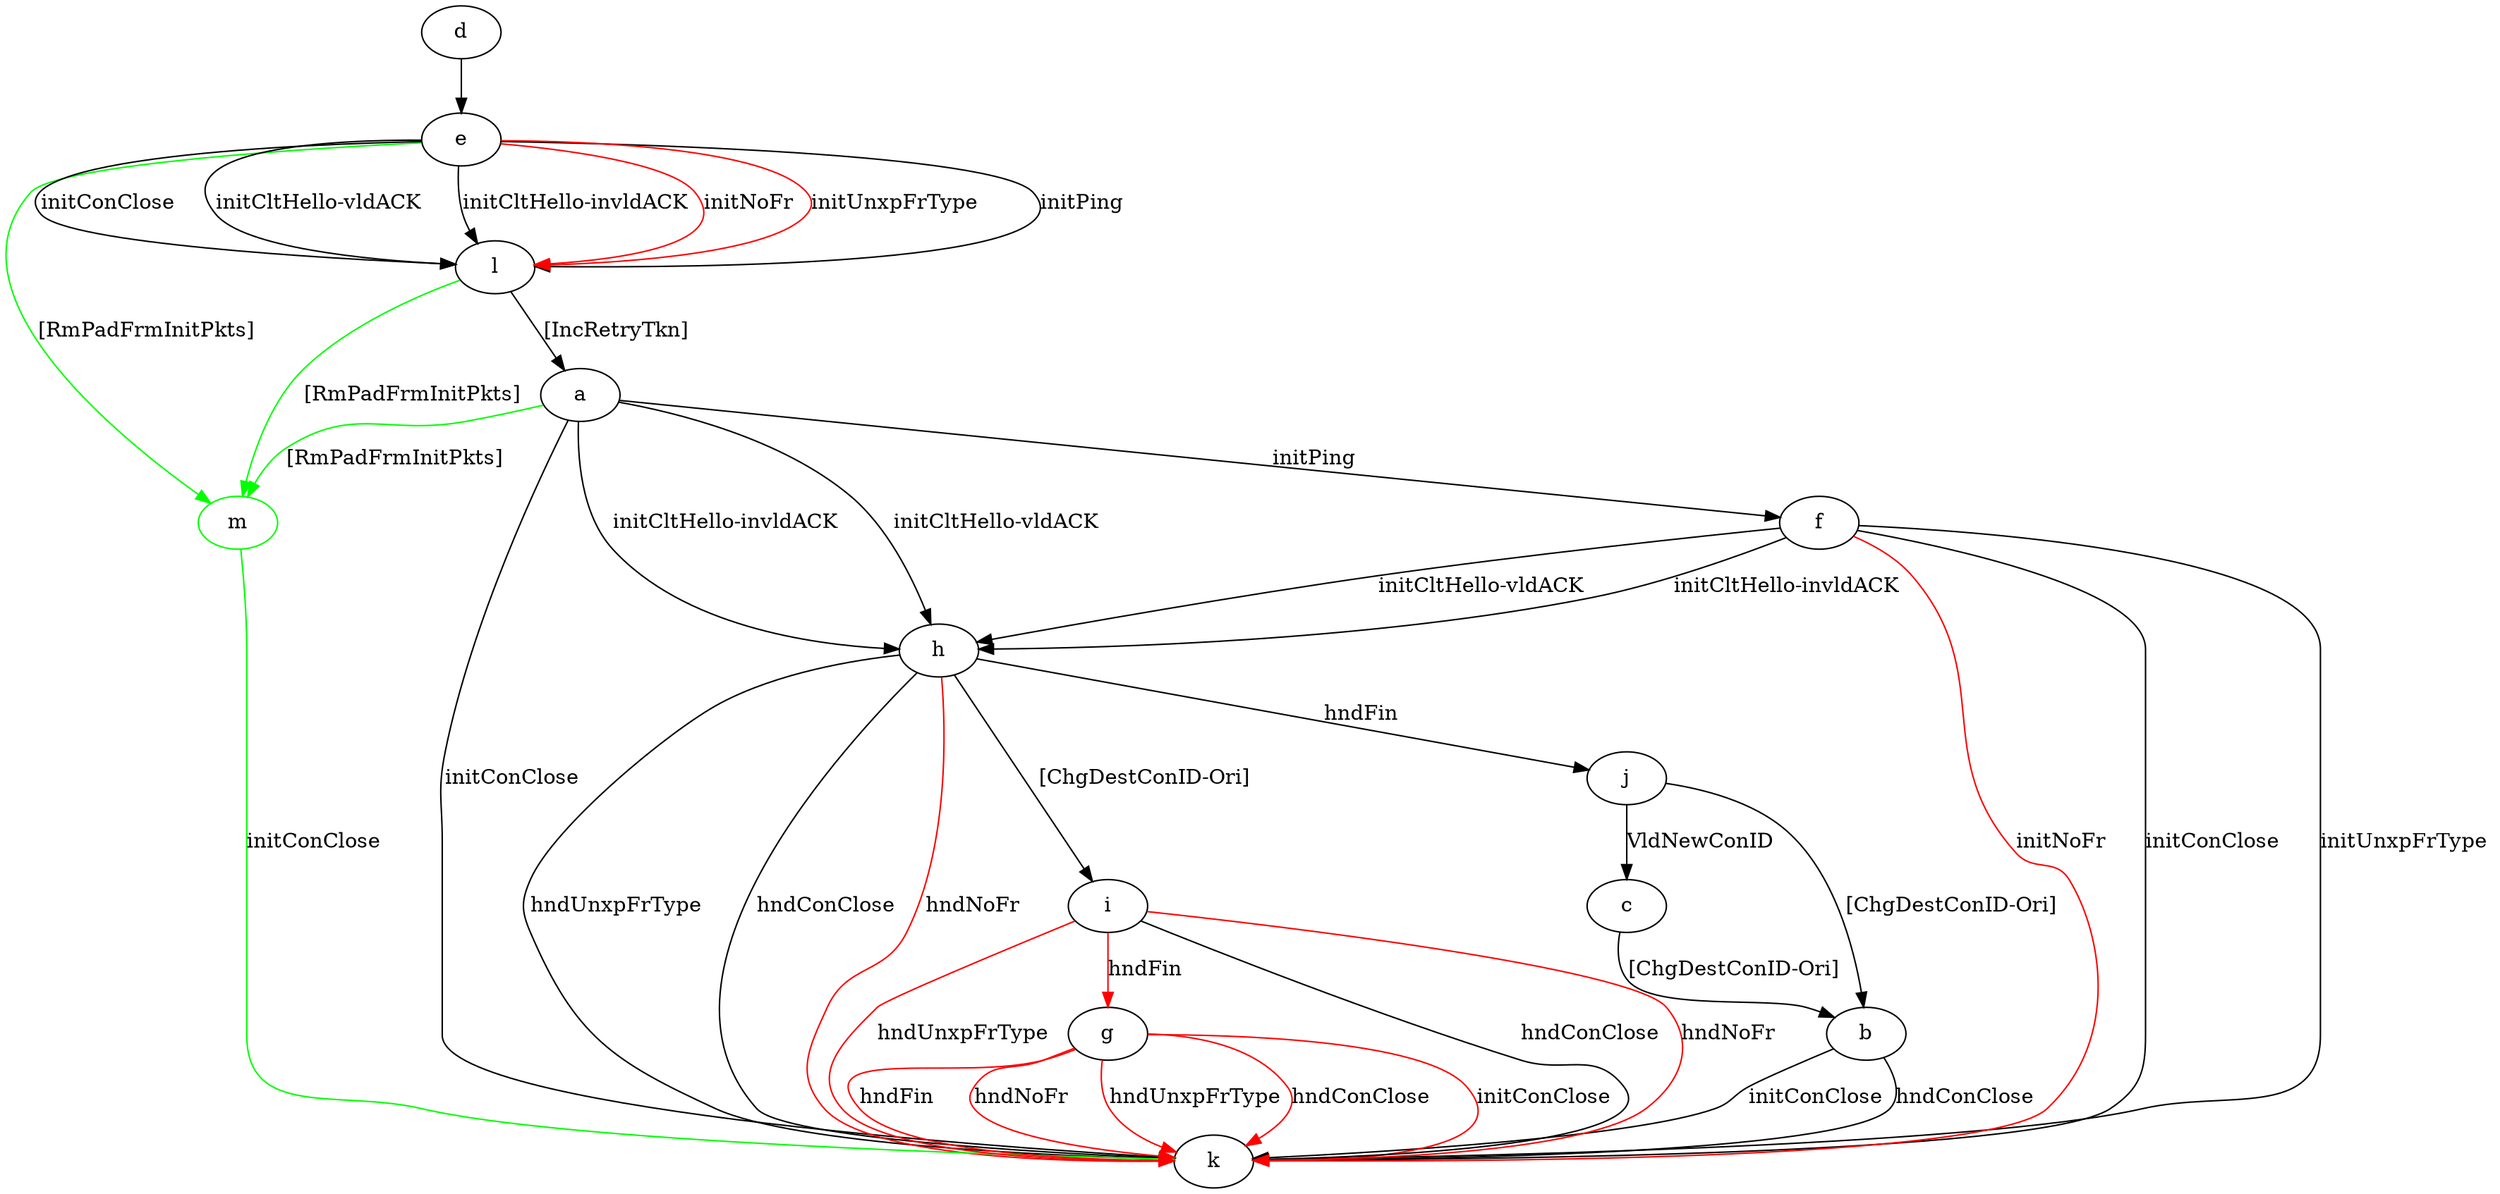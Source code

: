 digraph "" {
	a -> f	[key=0,
		label="initPing "];
	a -> h	[key=0,
		label="initCltHello-vldACK "];
	a -> h	[key=1,
		label="initCltHello-invldACK "];
	a -> k	[key=0,
		label="initConClose "];
	m	[color=green];
	a -> m	[key=0,
		color=green,
		label="[RmPadFrmInitPkts] "];
	b -> k	[key=0,
		label="initConClose "];
	b -> k	[key=1,
		label="hndConClose "];
	c -> b	[key=0,
		label="[ChgDestConID-Ori] "];
	d -> e	[key=0];
	e -> l	[key=0,
		label="initPing "];
	e -> l	[key=1,
		label="initConClose "];
	e -> l	[key=2,
		label="initCltHello-vldACK "];
	e -> l	[key=3,
		label="initCltHello-invldACK "];
	e -> l	[key=4,
		color=red,
		label="initNoFr "];
	e -> l	[key=5,
		color=red,
		label="initUnxpFrType "];
	e -> m	[key=0,
		color=green,
		label="[RmPadFrmInitPkts] "];
	f -> h	[key=0,
		label="initCltHello-vldACK "];
	f -> h	[key=1,
		label="initCltHello-invldACK "];
	f -> k	[key=0,
		label="initConClose "];
	f -> k	[key=1,
		label="initUnxpFrType "];
	f -> k	[key=2,
		color=red,
		label="initNoFr "];
	g -> k	[key=0,
		color=red,
		label="initConClose "];
	g -> k	[key=1,
		color=red,
		label="hndFin "];
	g -> k	[key=2,
		color=red,
		label="hndNoFr "];
	g -> k	[key=3,
		color=red,
		label="hndUnxpFrType "];
	g -> k	[key=4,
		color=red,
		label="hndConClose "];
	h -> i	[key=0,
		label="[ChgDestConID-Ori] "];
	h -> j	[key=0,
		label="hndFin "];
	h -> k	[key=0,
		label="hndUnxpFrType "];
	h -> k	[key=1,
		label="hndConClose "];
	h -> k	[key=2,
		color=red,
		label="hndNoFr "];
	i -> g	[key=0,
		color=red,
		label="hndFin "];
	i -> k	[key=0,
		label="hndConClose "];
	i -> k	[key=1,
		color=red,
		label="hndNoFr "];
	i -> k	[key=2,
		color=red,
		label="hndUnxpFrType "];
	j -> b	[key=0,
		label="[ChgDestConID-Ori] "];
	j -> c	[key=0,
		label="VldNewConID "];
	l -> a	[key=0,
		label="[IncRetryTkn] "];
	l -> m	[key=0,
		color=green,
		label="[RmPadFrmInitPkts] "];
	m -> k	[key=0,
		color=green,
		label="initConClose "];
}
